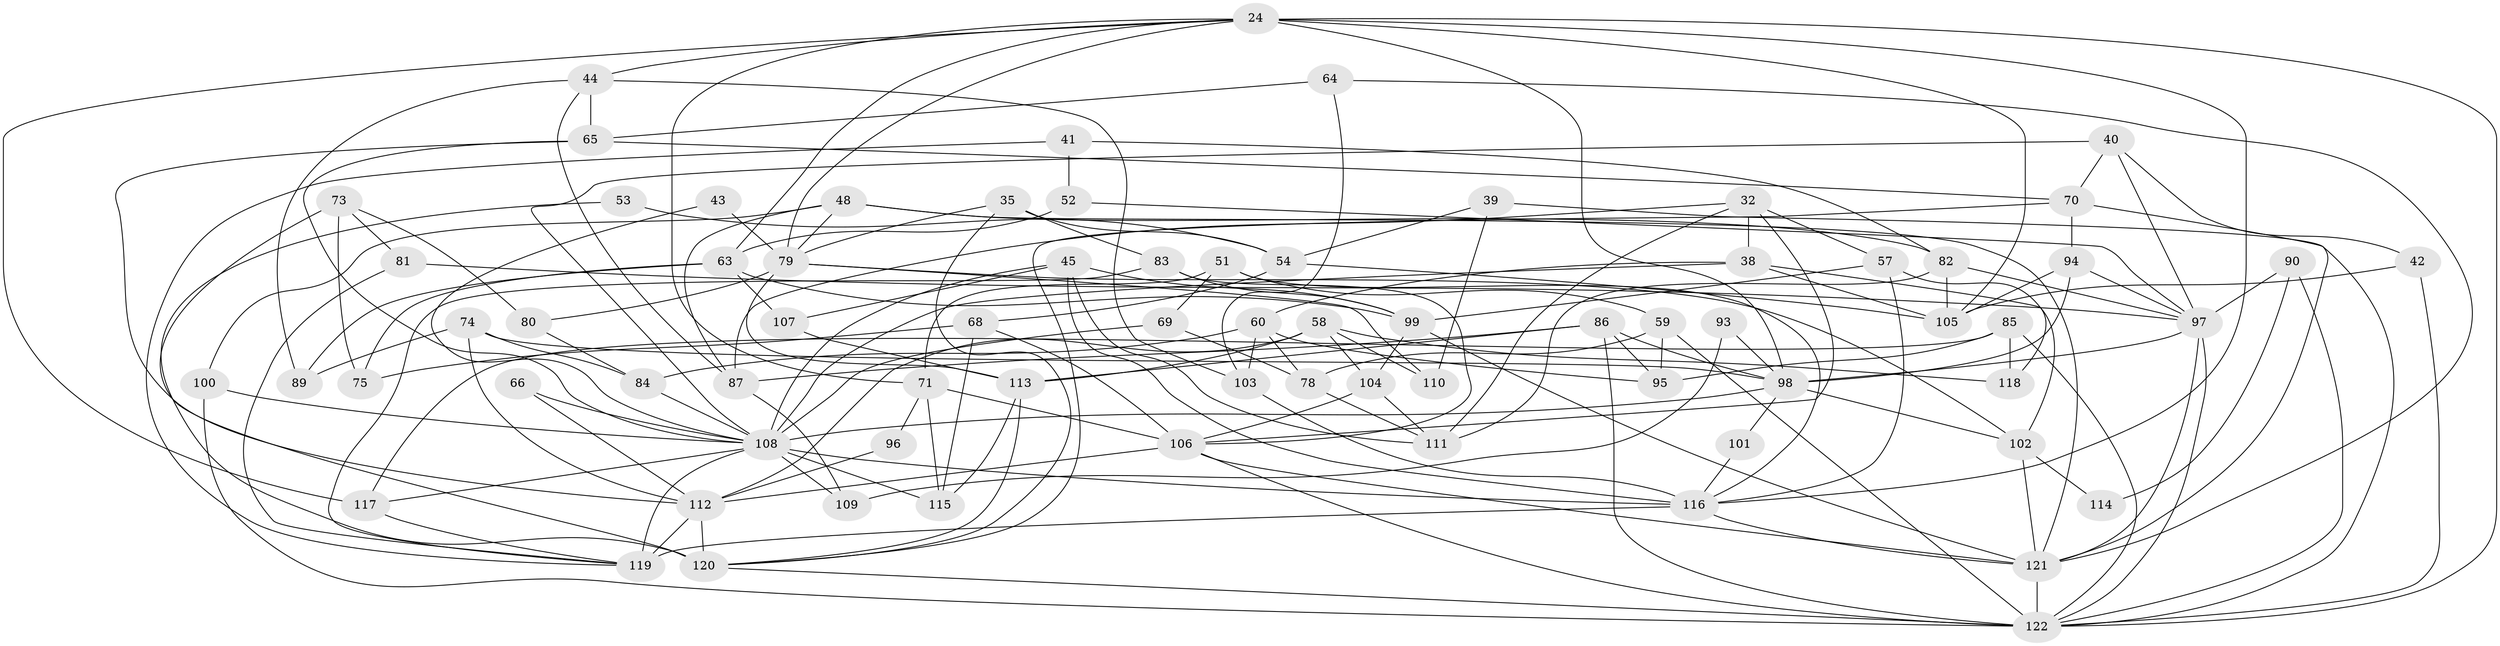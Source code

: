 // original degree distribution, {4: 0.23770491803278687, 3: 0.28688524590163933, 2: 0.13934426229508196, 7: 0.04918032786885246, 6: 0.07377049180327869, 5: 0.19672131147540983, 8: 0.00819672131147541, 9: 0.00819672131147541}
// Generated by graph-tools (version 1.1) at 2025/53/03/04/25 21:53:39]
// undirected, 73 vertices, 174 edges
graph export_dot {
graph [start="1"]
  node [color=gray90,style=filled];
  24 [super="+11"];
  32 [super="+5"];
  35;
  38 [super="+2+7"];
  39;
  40;
  41;
  42;
  43;
  44 [super="+19"];
  45;
  48 [super="+20"];
  51 [super="+49"];
  52;
  53;
  54;
  57;
  58 [super="+36"];
  59;
  60;
  63;
  64;
  65 [super="+55"];
  66;
  68;
  69;
  70;
  71 [super="+13"];
  73 [super="+9"];
  74;
  75 [super="+27"];
  78;
  79 [super="+30"];
  80;
  81;
  82;
  83 [super="+21"];
  84;
  85 [super="+37"];
  86 [super="+6"];
  87 [super="+26"];
  89;
  90;
  93;
  94;
  95;
  96;
  97 [super="+17+29+62"];
  98 [super="+23+14"];
  99;
  100 [super="+47"];
  101;
  102;
  103;
  104;
  105 [super="+92"];
  106 [super="+67"];
  107;
  108 [super="+12+15+18+77+46+50+16"];
  109;
  110;
  111 [super="+91"];
  112 [super="+76"];
  113 [super="+31"];
  114;
  115;
  116 [super="+8"];
  117;
  118;
  119 [super="+28+61+72"];
  120;
  121 [super="+1+3"];
  122 [super="+88+56"];
  24 -- 116 [weight=2];
  24 -- 105;
  24 -- 44;
  24 -- 79;
  24 -- 117;
  24 -- 63;
  24 -- 71;
  24 -- 98;
  24 -- 122;
  32 -- 57;
  32 -- 38;
  32 -- 111;
  32 -- 106;
  32 -- 87;
  35 -- 79;
  35 -- 120;
  35 -- 54;
  35 -- 83 [weight=2];
  38 -- 60;
  38 -- 105;
  38 -- 102;
  38 -- 108;
  39 -- 54;
  39 -- 110;
  39 -- 122;
  40 -- 70;
  40 -- 42;
  40 -- 97;
  40 -- 108;
  41 -- 82;
  41 -- 52;
  41 -- 119;
  42 -- 105;
  42 -- 122;
  43 -- 108;
  43 -- 79;
  44 -- 65;
  44 -- 87;
  44 -- 89;
  44 -- 103;
  45 -- 99;
  45 -- 107;
  45 -- 116;
  45 -- 111;
  45 -- 108;
  48 -- 79;
  48 -- 82;
  48 -- 100 [weight=2];
  48 -- 121;
  48 -- 87;
  51 -- 69;
  51 -- 59;
  51 -- 116 [weight=2];
  51 -- 71;
  52 -- 63;
  52 -- 97;
  53 -- 120;
  53 -- 54;
  54 -- 105;
  54 -- 68;
  57 -- 99;
  57 -- 118;
  57 -- 116;
  58 -- 110;
  58 -- 104;
  58 -- 113;
  58 -- 112;
  58 -- 118;
  59 -- 95;
  59 -- 78;
  59 -- 122;
  60 -- 103;
  60 -- 84;
  60 -- 78;
  60 -- 95;
  63 -- 107;
  63 -- 75;
  63 -- 89;
  63 -- 99;
  64 -- 103;
  64 -- 121;
  64 -- 65;
  65 -- 70;
  65 -- 108 [weight=3];
  65 -- 112;
  66 -- 112;
  66 -- 108;
  68 -- 75;
  68 -- 115;
  68 -- 106;
  69 -- 108;
  69 -- 78;
  70 -- 94;
  70 -- 120;
  70 -- 121;
  71 -- 96;
  71 -- 115;
  71 -- 106;
  73 -- 120 [weight=2];
  73 -- 81;
  73 -- 80;
  73 -- 75;
  74 -- 98;
  74 -- 84;
  74 -- 89;
  74 -- 112;
  78 -- 111;
  79 -- 110;
  79 -- 80;
  79 -- 113 [weight=2];
  79 -- 102;
  80 -- 84;
  81 -- 119;
  81 -- 97;
  82 -- 105;
  82 -- 97 [weight=2];
  82 -- 111 [weight=2];
  83 -- 99;
  83 -- 106;
  83 -- 119;
  84 -- 108;
  85 -- 117 [weight=2];
  85 -- 118;
  85 -- 95;
  85 -- 122;
  86 -- 98;
  86 -- 95;
  86 -- 87;
  86 -- 113;
  86 -- 122;
  87 -- 109;
  90 -- 114;
  90 -- 97;
  90 -- 122;
  93 -- 109;
  93 -- 98;
  94 -- 105 [weight=2];
  94 -- 98;
  94 -- 97;
  96 -- 112;
  97 -- 121;
  97 -- 98;
  97 -- 122;
  98 -- 101;
  98 -- 102;
  98 -- 108 [weight=3];
  99 -- 104;
  99 -- 121;
  100 -- 108;
  100 -- 122 [weight=2];
  101 -- 116;
  102 -- 114;
  102 -- 121;
  103 -- 116;
  104 -- 106;
  104 -- 111;
  106 -- 121;
  106 -- 112;
  106 -- 122;
  107 -- 113;
  108 -- 117;
  108 -- 115 [weight=2];
  108 -- 116 [weight=3];
  108 -- 109;
  108 -- 119 [weight=2];
  112 -- 120 [weight=2];
  112 -- 119 [weight=2];
  113 -- 120;
  113 -- 115;
  116 -- 121;
  116 -- 119;
  117 -- 119;
  120 -- 122;
  121 -- 122;
}
